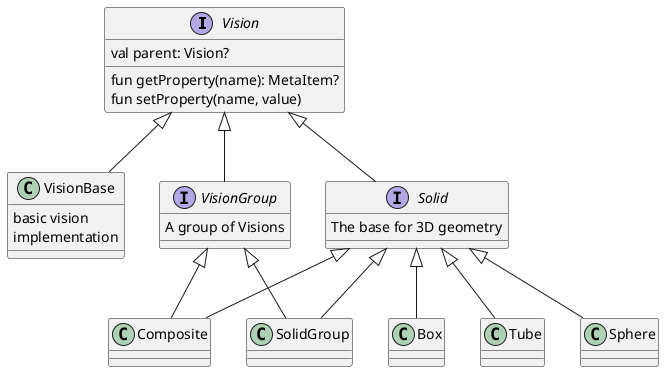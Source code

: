 @startuml
'https://plantuml.com/class-diagram

interface Vision{
    val parent: Vision?
    fun getProperty(name): MetaItem?
    fun setProperty(name, value)

}

class VisionBase{
    basic vision
    implementation
}
Vision <|-- VisionBase

interface VisionGroup{
    A group of Visions
}
Vision <|-- VisionGroup

interface Solid{
    The base for 3D geometry
}

Vision <|-- Solid

class SolidGroup

Solid <|-- SolidGroup
VisionGroup <|-- SolidGroup

class Composite
Solid <|-- Composite
VisionGroup <|-- Composite

class Box
Solid <|-- Box

class Tube
Solid <|-- Tube

class Sphere
Solid <|-- Sphere

@enduml